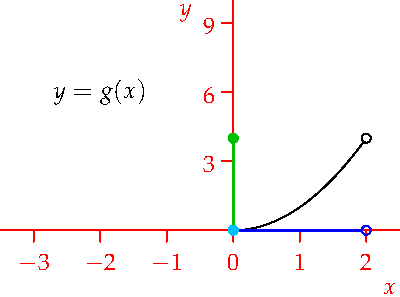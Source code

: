 settings.tex="pdflatex";

texpreamble("\usepackage{amsmath}
\usepackage{amsthm,amssymb}
\usepackage{mathpazo}
\usepackage[svgnames]{xcolor}
");
import graph;

size(200,150,IgnoreAspect);

real dx=0.05;
real f(real x){return x^2;}
draw(graph(f,0,2-dx));

xaxis("$x$",-3.5,2.5,red,RightTicks(new real[]{-3,-2,-1,0,1,2}));
yaxis("$y$",0,10,red,LeftTicks(new real[]{3,6,9}));

dotfactor=10;
dot((0,f(0)));
dot((2,f(2)),NoFill);

draw((0,0)--(2-1.4dx,0),blue+linewidth(1));
draw((0,0)--(0,4),heavygreen+linewidth(1));
dot((0,0),heavygreen+blue);
dot((0,4),heavygreen);
dot((2,0),blue,NoFill);

//label(rotate(90)*"range",(0.5,4.5),heavygreen);
//label("domain",(-0.5,-2.4),blue);

label("$y=g(x)$",(-2,6));
